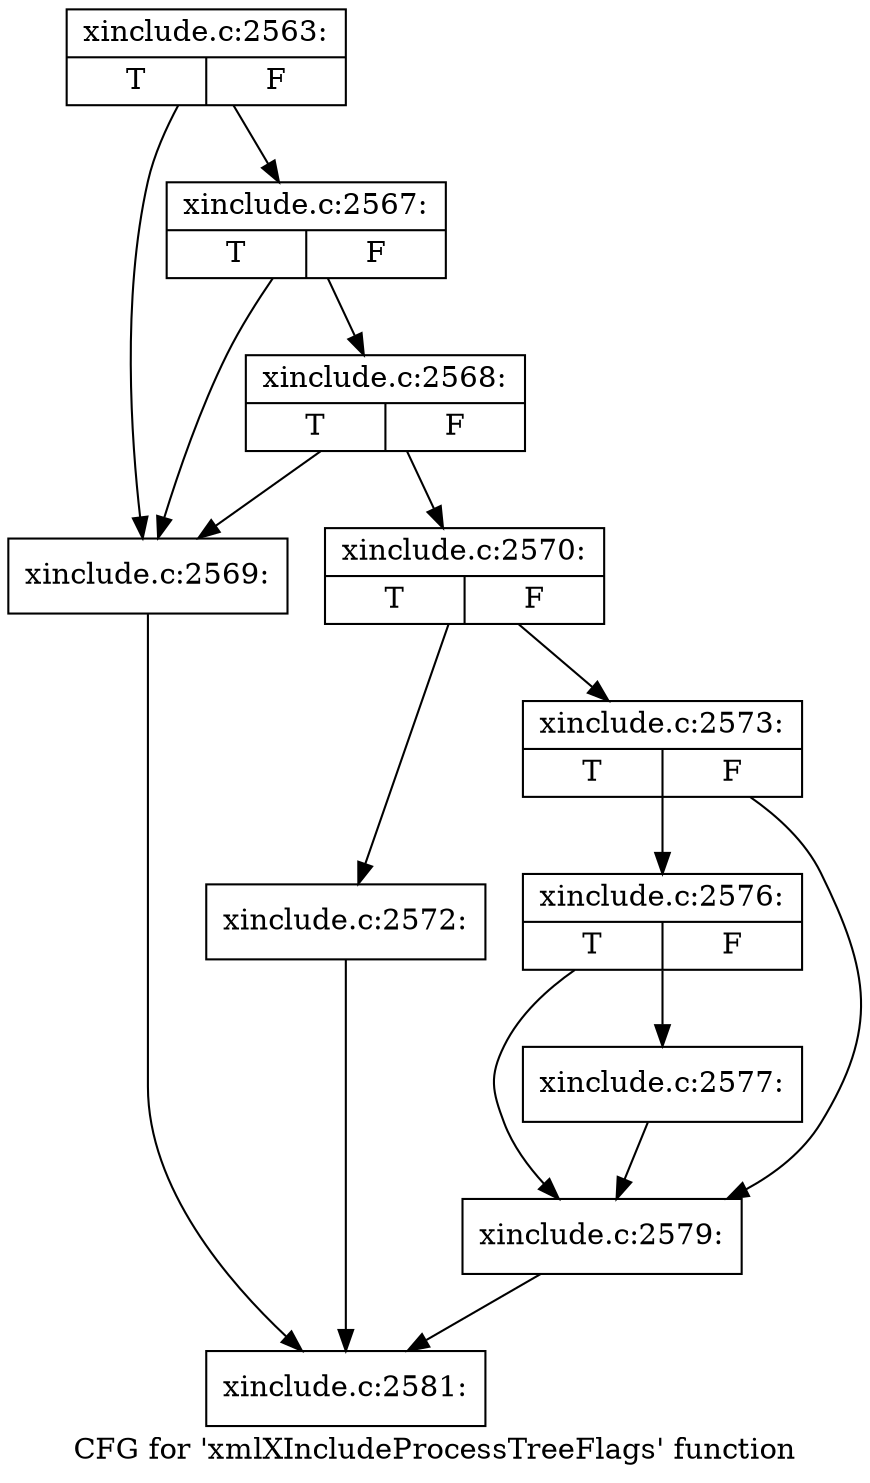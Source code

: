 digraph "CFG for 'xmlXIncludeProcessTreeFlags' function" {
	label="CFG for 'xmlXIncludeProcessTreeFlags' function";

	Node0x5464df0 [shape=record,label="{xinclude.c:2563:|{<s0>T|<s1>F}}"];
	Node0x5464df0 -> Node0x5465d10;
	Node0x5464df0 -> Node0x5465e30;
	Node0x5465e30 [shape=record,label="{xinclude.c:2567:|{<s0>T|<s1>F}}"];
	Node0x5465e30 -> Node0x5465d10;
	Node0x5465e30 -> Node0x5465db0;
	Node0x5465db0 [shape=record,label="{xinclude.c:2568:|{<s0>T|<s1>F}}"];
	Node0x5465db0 -> Node0x5465d10;
	Node0x5465db0 -> Node0x5465d60;
	Node0x5465d10 [shape=record,label="{xinclude.c:2569:}"];
	Node0x5465d10 -> Node0x545fe20;
	Node0x5465d60 [shape=record,label="{xinclude.c:2570:|{<s0>T|<s1>F}}"];
	Node0x5465d60 -> Node0x53f8fb0;
	Node0x5465d60 -> Node0x53f9000;
	Node0x53f8fb0 [shape=record,label="{xinclude.c:2572:}"];
	Node0x53f8fb0 -> Node0x545fe20;
	Node0x53f9000 [shape=record,label="{xinclude.c:2573:|{<s0>T|<s1>F}}"];
	Node0x53f9000 -> Node0x54695c0;
	Node0x53f9000 -> Node0x5469570;
	Node0x54695c0 [shape=record,label="{xinclude.c:2576:|{<s0>T|<s1>F}}"];
	Node0x54695c0 -> Node0x5468ab0;
	Node0x54695c0 -> Node0x5469570;
	Node0x5468ab0 [shape=record,label="{xinclude.c:2577:}"];
	Node0x5468ab0 -> Node0x5469570;
	Node0x5469570 [shape=record,label="{xinclude.c:2579:}"];
	Node0x5469570 -> Node0x545fe20;
	Node0x545fe20 [shape=record,label="{xinclude.c:2581:}"];
}
